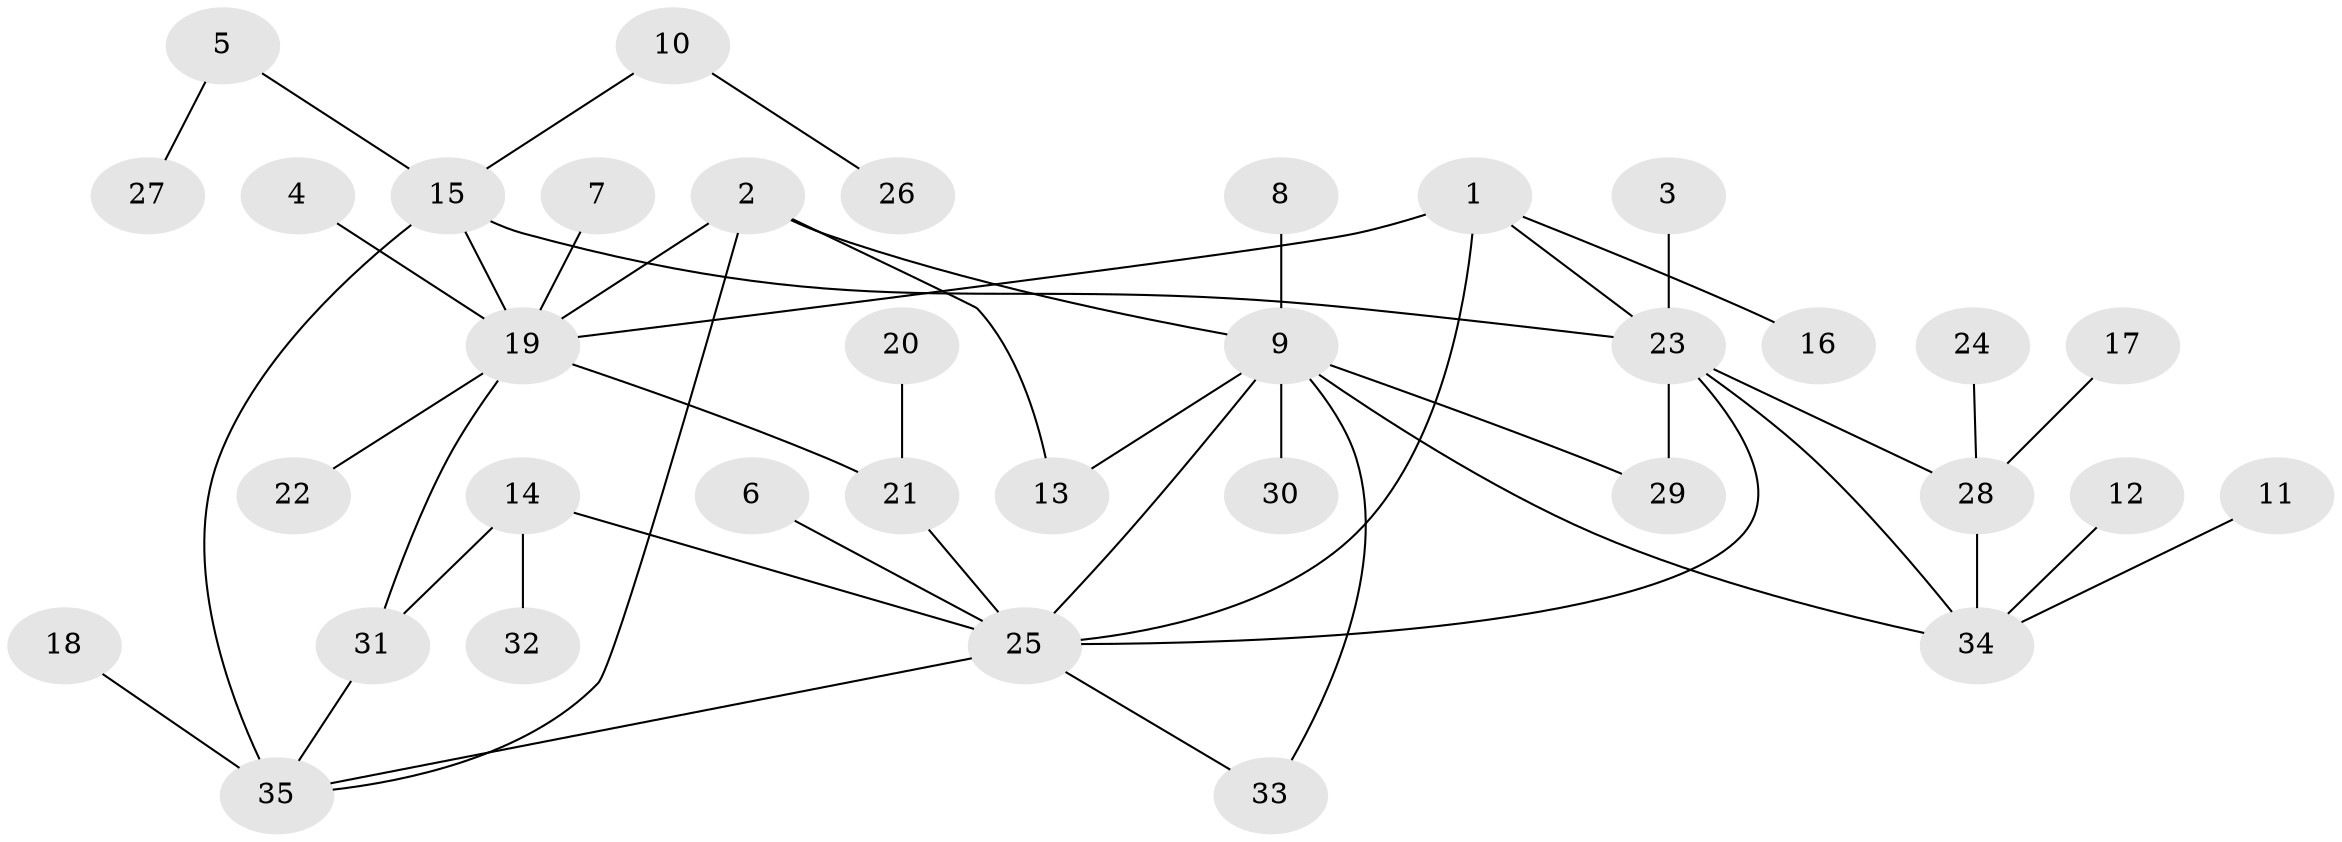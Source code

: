 // original degree distribution, {5: 0.02857142857142857, 8: 0.014285714285714285, 2: 0.21428571428571427, 7: 0.02857142857142857, 4: 0.1, 11: 0.014285714285714285, 3: 0.04285714285714286, 9: 0.02857142857142857, 6: 0.014285714285714285, 1: 0.5142857142857142}
// Generated by graph-tools (version 1.1) at 2025/02/03/09/25 03:02:48]
// undirected, 35 vertices, 47 edges
graph export_dot {
graph [start="1"]
  node [color=gray90,style=filled];
  1;
  2;
  3;
  4;
  5;
  6;
  7;
  8;
  9;
  10;
  11;
  12;
  13;
  14;
  15;
  16;
  17;
  18;
  19;
  20;
  21;
  22;
  23;
  24;
  25;
  26;
  27;
  28;
  29;
  30;
  31;
  32;
  33;
  34;
  35;
  1 -- 16 [weight=1.0];
  1 -- 19 [weight=2.0];
  1 -- 23 [weight=1.0];
  1 -- 25 [weight=1.0];
  2 -- 9 [weight=1.0];
  2 -- 13 [weight=1.0];
  2 -- 19 [weight=1.0];
  2 -- 35 [weight=1.0];
  3 -- 23 [weight=1.0];
  4 -- 19 [weight=1.0];
  5 -- 15 [weight=1.0];
  5 -- 27 [weight=1.0];
  6 -- 25 [weight=1.0];
  7 -- 19 [weight=1.0];
  8 -- 9 [weight=1.0];
  9 -- 13 [weight=1.0];
  9 -- 25 [weight=1.0];
  9 -- 29 [weight=1.0];
  9 -- 30 [weight=1.0];
  9 -- 33 [weight=1.0];
  9 -- 34 [weight=1.0];
  10 -- 15 [weight=1.0];
  10 -- 26 [weight=1.0];
  11 -- 34 [weight=1.0];
  12 -- 34 [weight=1.0];
  14 -- 25 [weight=1.0];
  14 -- 31 [weight=1.0];
  14 -- 32 [weight=1.0];
  15 -- 19 [weight=1.0];
  15 -- 23 [weight=1.0];
  15 -- 35 [weight=2.0];
  17 -- 28 [weight=1.0];
  18 -- 35 [weight=1.0];
  19 -- 21 [weight=1.0];
  19 -- 22 [weight=1.0];
  19 -- 31 [weight=1.0];
  20 -- 21 [weight=1.0];
  21 -- 25 [weight=1.0];
  23 -- 25 [weight=1.0];
  23 -- 28 [weight=1.0];
  23 -- 29 [weight=1.0];
  23 -- 34 [weight=1.0];
  24 -- 28 [weight=1.0];
  25 -- 33 [weight=1.0];
  25 -- 35 [weight=1.0];
  28 -- 34 [weight=1.0];
  31 -- 35 [weight=1.0];
}
